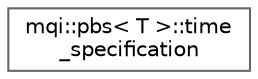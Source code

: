 digraph "Graphical Class Hierarchy"
{
 // LATEX_PDF_SIZE
  bgcolor="transparent";
  edge [fontname=Helvetica,fontsize=10,labelfontname=Helvetica,labelfontsize=10];
  node [fontname=Helvetica,fontsize=10,shape=box,height=0.2,width=0.4];
  rankdir="LR";
  Node0 [id="Node000000",label="mqi::pbs\< T \>::time\l_specification",height=0.2,width=0.4,color="grey40", fillcolor="white", style="filled",URL="$structmqi_1_1pbs_1_1time__specification.html",tooltip="Holds the parameters related to beam delivery timing."];
}
